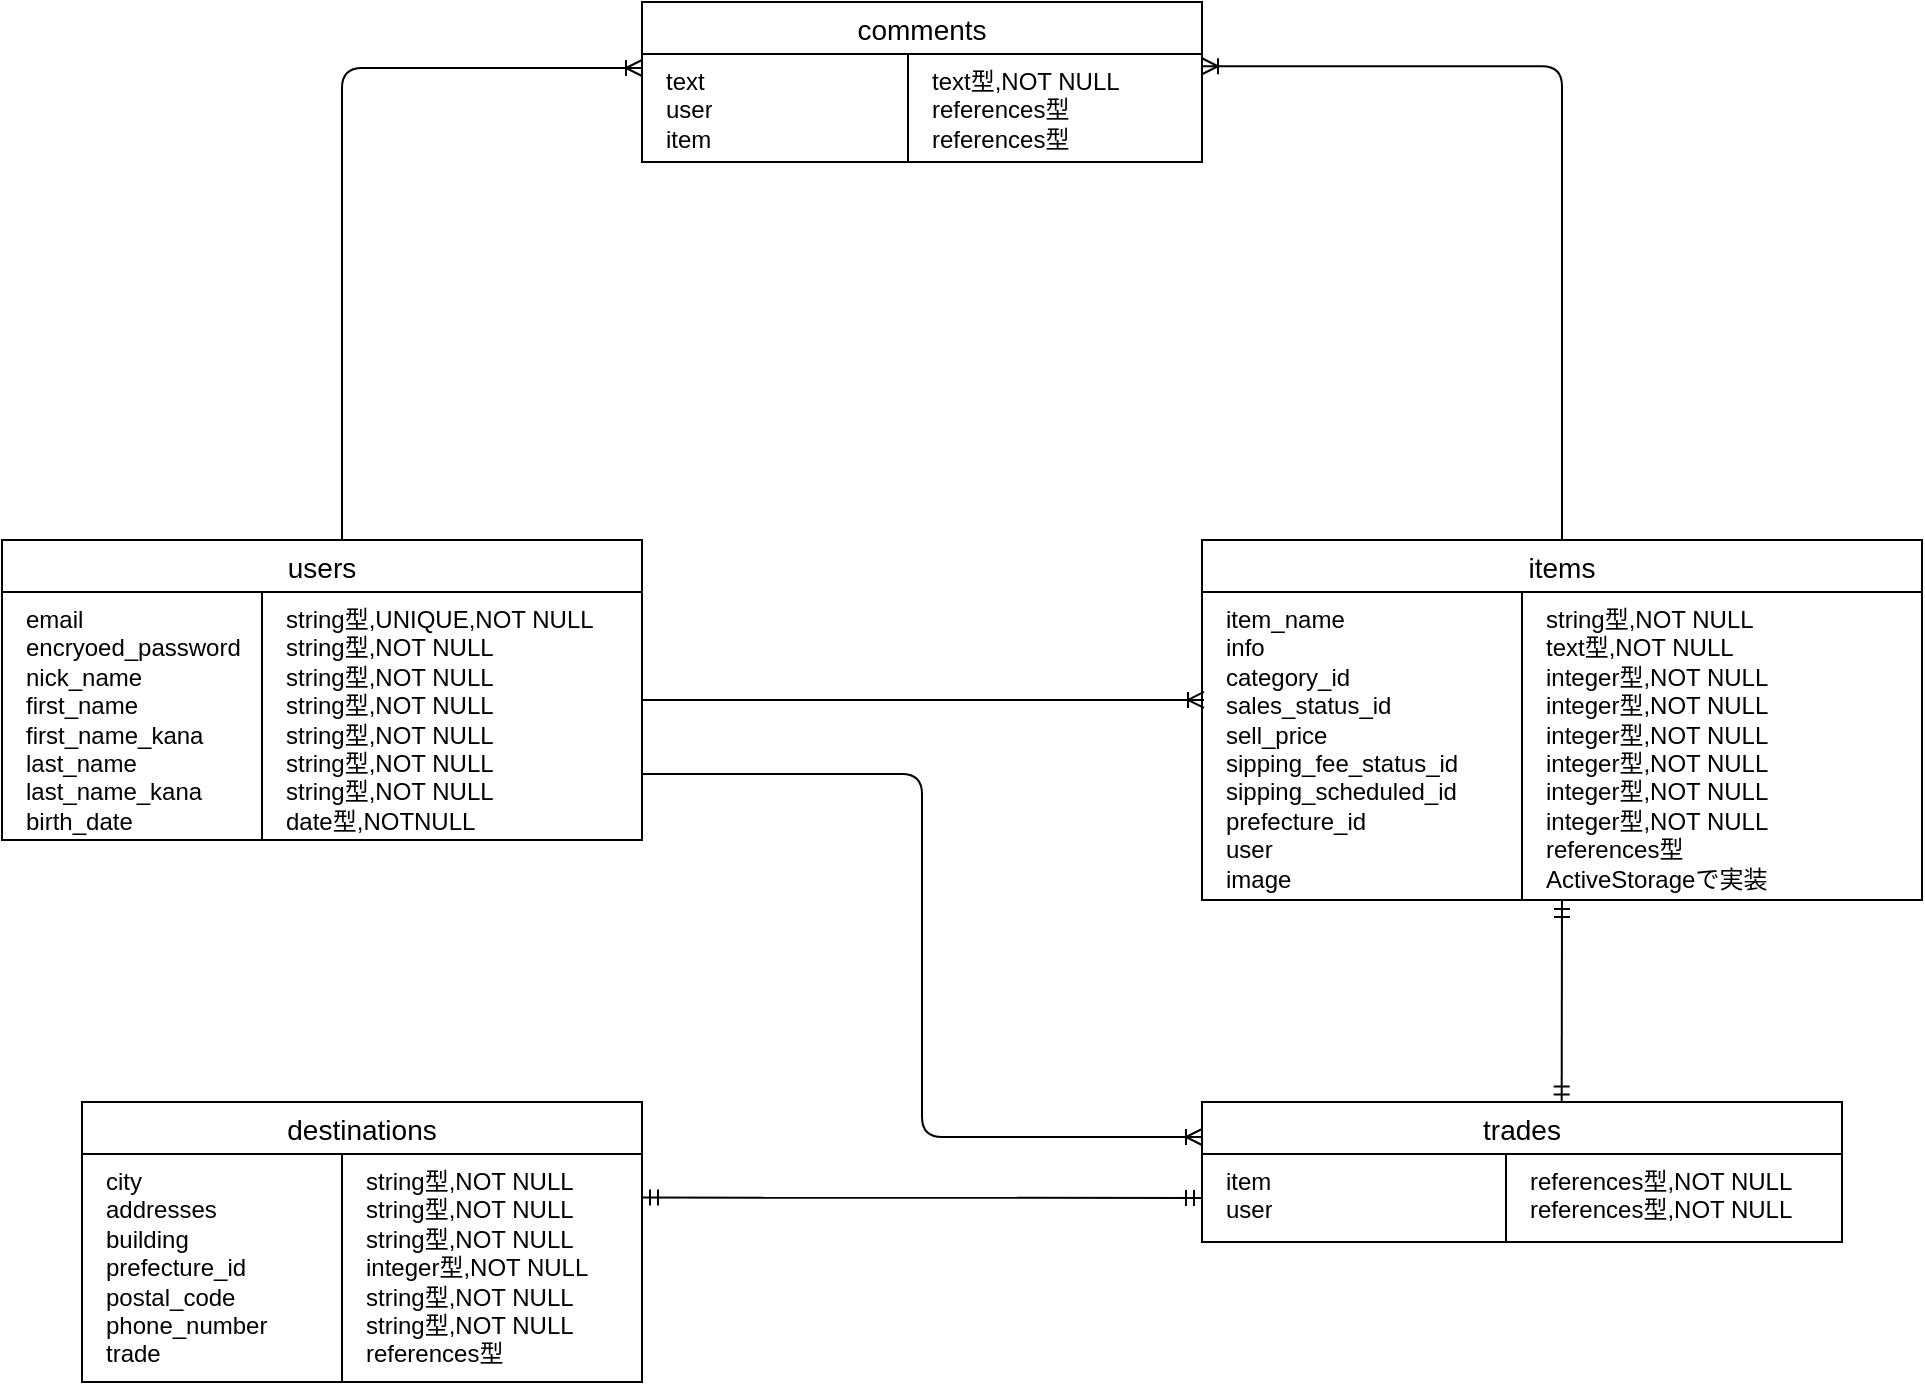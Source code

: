 <mxfile>
    <diagram id="ogddLokqwQ5Bds4QSakk" name="ページ1">
        <mxGraphModel dx="571" dy="489" grid="1" gridSize="10" guides="1" tooltips="1" connect="1" arrows="1" fold="1" page="1" pageScale="1" pageWidth="827" pageHeight="1169" math="0" shadow="0">
            <root>
                <mxCell id="0"/>
                <mxCell id="1" parent="0"/>
                <mxCell id="69" value="users" style="swimlane;fontStyle=0;childLayout=stackLayout;horizontal=1;startSize=26;horizontalStack=0;resizeParent=1;resizeParentMax=0;resizeLast=0;collapsible=1;marginBottom=0;align=center;fontSize=14;swimlaneLine=1;" vertex="1" parent="1">
                    <mxGeometry x="80" y="359" width="320" height="150" as="geometry"/>
                </mxCell>
                <mxCell id="76" value="" style="shape=table;html=1;whiteSpace=wrap;startSize=0;container=1;collapsible=0;childLayout=tableLayout;" vertex="1" parent="69">
                    <mxGeometry y="26" width="320" height="124" as="geometry"/>
                </mxCell>
                <mxCell id="77" value="" style="shape=partialRectangle;html=1;whiteSpace=wrap;collapsible=0;dropTarget=0;pointerEvents=0;fillColor=none;top=0;left=0;bottom=0;right=0;points=[[0,0.5],[1,0.5]];portConstraint=eastwest;spacingLeft=2;" vertex="1" parent="76">
                    <mxGeometry width="320" height="124" as="geometry"/>
                </mxCell>
                <mxCell id="78" value="&lt;span style=&quot;&quot;&gt;email&lt;/span&gt;&lt;br style=&quot;padding: 0px; margin: 0px;&quot;&gt;&lt;span style=&quot;&quot;&gt;encryoed_password&lt;/span&gt;&lt;br style=&quot;padding: 0px; margin: 0px;&quot;&gt;&lt;span style=&quot;&quot;&gt;nick_name&lt;/span&gt;&lt;br style=&quot;padding: 0px; margin: 0px;&quot;&gt;&lt;span style=&quot;&quot;&gt;first_name&lt;/span&gt;&lt;br style=&quot;padding: 0px; margin: 0px;&quot;&gt;&lt;span style=&quot;&quot;&gt;first_name_kana&lt;/span&gt;&lt;br style=&quot;padding: 0px; margin: 0px;&quot;&gt;&lt;span style=&quot;&quot;&gt;last_name&lt;/span&gt;&lt;br style=&quot;padding: 0px; margin: 0px;&quot;&gt;&lt;span style=&quot;&quot;&gt;last_name_kana&lt;/span&gt;&lt;br style=&quot;padding: 0px; margin: 0px;&quot;&gt;&lt;span style=&quot;&quot;&gt;birth_date&lt;/span&gt;" style="shape=partialRectangle;html=1;whiteSpace=wrap;connectable=0;overflow=hidden;fillColor=none;top=0;left=0;bottom=0;right=0;align=left;spacingLeft=10;verticalAlign=top;" vertex="1" parent="77">
                    <mxGeometry width="130" height="124" as="geometry"/>
                </mxCell>
                <mxCell id="79" value="string型,UNIQUE,NOT NULL&lt;br&gt;string型,NOT NULL&lt;br&gt;string型,NOT NULL&lt;br&gt;string型,NOT NULL&lt;br&gt;string型,NOT NULL&lt;br&gt;string型,NOT NULL&lt;br&gt;string型,NOT NULL&lt;br&gt;date型,NOTNULL" style="shape=partialRectangle;html=1;whiteSpace=wrap;connectable=0;overflow=hidden;fillColor=none;top=0;left=0;bottom=0;right=0;align=left;spacingLeft=10;verticalAlign=top;" vertex="1" parent="77">
                    <mxGeometry x="130" width="190" height="124" as="geometry"/>
                </mxCell>
                <mxCell id="80" value="items" style="swimlane;fontStyle=0;childLayout=stackLayout;horizontal=1;startSize=26;horizontalStack=0;resizeParent=1;resizeParentMax=0;resizeLast=0;collapsible=1;marginBottom=0;align=center;fontSize=14;swimlaneLine=1;" vertex="1" parent="1">
                    <mxGeometry x="680" y="359" width="360" height="160" as="geometry"/>
                </mxCell>
                <mxCell id="81" value="" style="shape=table;html=1;whiteSpace=wrap;startSize=0;container=1;collapsible=0;childLayout=tableLayout;" vertex="1" parent="1">
                    <mxGeometry x="680" y="385" width="360" height="154" as="geometry"/>
                </mxCell>
                <mxCell id="82" value="" style="shape=partialRectangle;html=1;whiteSpace=wrap;collapsible=0;dropTarget=0;pointerEvents=0;fillColor=none;top=0;left=0;bottom=0;right=0;points=[[0,0.5],[1,0.5]];portConstraint=eastwest;spacingLeft=2;" vertex="1" parent="81">
                    <mxGeometry width="360" height="154" as="geometry"/>
                </mxCell>
                <mxCell id="83" value="item_name&lt;br&gt;info&lt;br&gt;category_id&lt;br&gt;sales_status_id&lt;br&gt;sell_price&lt;br&gt;sipping_fee_status_id&lt;br&gt;sipping_scheduled_id&lt;br&gt;prefecture_id&lt;br&gt;user&lt;br&gt;image" style="shape=partialRectangle;html=1;whiteSpace=wrap;connectable=0;overflow=hidden;fillColor=none;top=0;left=0;bottom=0;right=0;align=left;spacingLeft=10;verticalAlign=top;" vertex="1" parent="82">
                    <mxGeometry width="160" height="154" as="geometry"/>
                </mxCell>
                <mxCell id="84" value="string型,NOT NULL&lt;br&gt;text型,NOT NULL&lt;br&gt;integer型,NOT NULL&lt;br&gt;integer型,NOT NULL&lt;br&gt;integer型,NOT NULL&lt;br&gt;integer型,NOT NULL&lt;br&gt;integer型,NOT NULL&lt;br&gt;integer型,NOT NULL&lt;br&gt;references型&lt;br&gt;ActiveStorageで実装" style="shape=partialRectangle;html=1;whiteSpace=wrap;connectable=0;overflow=hidden;fillColor=none;top=0;left=0;bottom=0;right=0;align=left;spacingLeft=10;verticalAlign=top;" vertex="1" parent="82">
                    <mxGeometry x="160" width="200" height="154" as="geometry"/>
                </mxCell>
                <mxCell id="85" value="destinations" style="swimlane;fontStyle=0;childLayout=stackLayout;horizontal=1;startSize=26;horizontalStack=0;resizeParent=1;resizeParentMax=0;resizeLast=0;collapsible=1;marginBottom=0;align=center;fontSize=14;swimlaneLine=1;" vertex="1" parent="1">
                    <mxGeometry x="120" y="640" width="280" height="140" as="geometry"/>
                </mxCell>
                <mxCell id="86" value="" style="shape=table;html=1;whiteSpace=wrap;startSize=0;container=1;collapsible=0;childLayout=tableLayout;" vertex="1" parent="85">
                    <mxGeometry y="26" width="280" height="114" as="geometry"/>
                </mxCell>
                <mxCell id="87" value="" style="shape=partialRectangle;html=1;whiteSpace=wrap;collapsible=0;dropTarget=0;pointerEvents=0;fillColor=none;top=0;left=0;bottom=0;right=0;points=[[0,0.5],[1,0.5]];portConstraint=eastwest;spacingLeft=2;" vertex="1" parent="86">
                    <mxGeometry width="280" height="114" as="geometry"/>
                </mxCell>
                <mxCell id="88" value="city&lt;br style=&quot;padding: 0px ; margin: 0px&quot;&gt;addresses&lt;br&gt;building&lt;br&gt;prefecture_id&lt;br&gt;postal_code&lt;br style=&quot;padding: 0px ; margin: 0px&quot;&gt;phone_number&lt;span&gt;&lt;br&gt;trade&lt;br&gt;&lt;/span&gt;&lt;span&gt;&lt;br&gt;&lt;br&gt;&lt;/span&gt;" style="shape=partialRectangle;html=1;whiteSpace=wrap;connectable=0;overflow=hidden;fillColor=none;top=0;left=0;bottom=0;right=0;align=left;spacingLeft=10;verticalAlign=top;" vertex="1" parent="87">
                    <mxGeometry width="130" height="114" as="geometry"/>
                </mxCell>
                <mxCell id="89" value="string型,NOT NULL&lt;br&gt;string型,NOT NULL&lt;br&gt;string型,NOT NULL&lt;br&gt;integer型,NOT NULL&lt;br&gt;string型,NOT NULL&lt;br&gt;string型,NOT NULL&lt;br&gt;references型" style="shape=partialRectangle;html=1;whiteSpace=wrap;connectable=0;overflow=hidden;fillColor=none;top=0;left=0;bottom=0;right=0;align=left;spacingLeft=10;verticalAlign=top;" vertex="1" parent="87">
                    <mxGeometry x="130" width="150" height="114" as="geometry"/>
                </mxCell>
                <mxCell id="90" value="trades" style="swimlane;fontStyle=0;childLayout=stackLayout;horizontal=1;startSize=26;horizontalStack=0;resizeParent=1;resizeParentMax=0;resizeLast=0;collapsible=1;marginBottom=0;align=center;fontSize=14;swimlaneLine=1;" vertex="1" parent="1">
                    <mxGeometry x="680" y="640" width="320" height="70" as="geometry"/>
                </mxCell>
                <mxCell id="91" value="" style="shape=table;html=1;whiteSpace=wrap;startSize=0;container=1;collapsible=0;childLayout=tableLayout;" vertex="1" parent="90">
                    <mxGeometry y="26" width="320" height="44" as="geometry"/>
                </mxCell>
                <mxCell id="92" value="" style="shape=partialRectangle;html=1;whiteSpace=wrap;collapsible=0;dropTarget=0;pointerEvents=0;fillColor=none;top=0;left=0;bottom=0;right=0;points=[[0,0.5],[1,0.5]];portConstraint=eastwest;spacingLeft=2;" vertex="1" parent="91">
                    <mxGeometry width="320" height="44" as="geometry"/>
                </mxCell>
                <mxCell id="93" value="&lt;span&gt;item&lt;br&gt;user&lt;br&gt;&lt;/span&gt;" style="shape=partialRectangle;html=1;whiteSpace=wrap;connectable=0;overflow=hidden;fillColor=none;top=0;left=0;bottom=0;right=0;align=left;spacingLeft=10;verticalAlign=top;" vertex="1" parent="92">
                    <mxGeometry width="152" height="44" as="geometry"/>
                </mxCell>
                <mxCell id="94" value="references型,NOT NULL&lt;br&gt;references型,NOT NULL" style="shape=partialRectangle;html=1;whiteSpace=wrap;connectable=0;overflow=hidden;fillColor=none;top=0;left=0;bottom=0;right=0;align=left;spacingLeft=10;verticalAlign=top;" vertex="1" parent="92">
                    <mxGeometry x="152" width="168" height="44" as="geometry"/>
                </mxCell>
                <mxCell id="95" value="" style="fontSize=12;html=1;endArrow=ERoneToMany;" edge="1" parent="1">
                    <mxGeometry width="100" height="100" relative="1" as="geometry">
                        <mxPoint x="400" y="438.98" as="sourcePoint"/>
                        <mxPoint x="681" y="438.98" as="targetPoint"/>
                    </mxGeometry>
                </mxCell>
                <mxCell id="96" value="" style="fontSize=12;html=1;endArrow=ERoneToMany;edgeStyle=elbowEdgeStyle;exitX=1;exitY=0.734;exitDx=0;exitDy=0;exitPerimeter=0;entryX=0;entryY=0.25;entryDx=0;entryDy=0;" edge="1" parent="1" source="77" target="90">
                    <mxGeometry width="100" height="100" relative="1" as="geometry">
                        <mxPoint x="410" y="480" as="sourcePoint"/>
                        <mxPoint x="790" y="638" as="targetPoint"/>
                    </mxGeometry>
                </mxCell>
                <mxCell id="97" value="" style="fontSize=12;html=1;endArrow=ERmandOne;startArrow=ERmandOne;exitX=0.562;exitY=0.003;exitDx=0;exitDy=0;exitPerimeter=0;entryX=0.5;entryY=1.003;entryDx=0;entryDy=0;entryPerimeter=0;" edge="1" parent="1" source="90" target="82">
                    <mxGeometry width="100" height="100" relative="1" as="geometry">
                        <mxPoint x="862" y="630" as="sourcePoint"/>
                        <mxPoint x="900" y="570" as="targetPoint"/>
                    </mxGeometry>
                </mxCell>
                <mxCell id="99" value="" style="fontSize=12;html=1;endArrow=ERmandOne;startArrow=ERmandOne;exitX=1;exitY=0.191;exitDx=0;exitDy=0;exitPerimeter=0;entryX=0;entryY=0.5;entryDx=0;entryDy=0;" edge="1" parent="1" source="87" target="92">
                    <mxGeometry width="100" height="100" relative="1" as="geometry">
                        <mxPoint x="220" y="600" as="sourcePoint"/>
                        <mxPoint x="240" y="520" as="targetPoint"/>
                    </mxGeometry>
                </mxCell>
                <mxCell id="102" value="comments" style="swimlane;fontStyle=0;childLayout=stackLayout;horizontal=1;startSize=26;horizontalStack=0;resizeParent=1;resizeParentMax=0;resizeLast=0;collapsible=1;marginBottom=0;align=center;fontSize=14;swimlaneLine=1;" vertex="1" parent="1">
                    <mxGeometry x="400" y="90" width="280" height="80" as="geometry"/>
                </mxCell>
                <mxCell id="103" value="" style="shape=table;html=1;whiteSpace=wrap;startSize=0;container=1;collapsible=0;childLayout=tableLayout;" vertex="1" parent="102">
                    <mxGeometry y="26" width="280" height="54" as="geometry"/>
                </mxCell>
                <mxCell id="104" value="" style="shape=partialRectangle;html=1;whiteSpace=wrap;collapsible=0;dropTarget=0;pointerEvents=0;fillColor=none;top=0;left=0;bottom=0;right=0;points=[[0,0.5],[1,0.5]];portConstraint=eastwest;spacingLeft=2;" vertex="1" parent="103">
                    <mxGeometry width="280" height="54" as="geometry"/>
                </mxCell>
                <mxCell id="105" value="&lt;span&gt;text&lt;br&gt;user&lt;br&gt;item&lt;br&gt;&lt;/span&gt;" style="shape=partialRectangle;html=1;whiteSpace=wrap;connectable=0;overflow=hidden;fillColor=none;top=0;left=0;bottom=0;right=0;align=left;spacingLeft=10;verticalAlign=top;" vertex="1" parent="104">
                    <mxGeometry width="133" height="54" as="geometry"/>
                </mxCell>
                <mxCell id="106" value="text型,NOT NULL&lt;br&gt;references型&lt;br&gt;references型" style="shape=partialRectangle;html=1;whiteSpace=wrap;connectable=0;overflow=hidden;fillColor=none;top=0;left=0;bottom=0;right=0;align=left;spacingLeft=10;verticalAlign=top;" vertex="1" parent="104">
                    <mxGeometry x="133" width="147" height="54" as="geometry"/>
                </mxCell>
                <mxCell id="107" value="" style="edgeStyle=orthogonalEdgeStyle;fontSize=12;html=1;endArrow=ERoneToMany;entryX=0;entryY=0.5;entryDx=0;entryDy=0;elbow=vertical;exitX=0.5;exitY=0;exitDx=0;exitDy=0;" edge="1" parent="1" source="80">
                    <mxGeometry width="100" height="100" relative="1" as="geometry">
                        <mxPoint x="830.08" y="385" as="sourcePoint"/>
                        <mxPoint x="680" y="122.124" as="targetPoint"/>
                        <Array as="points">
                            <mxPoint x="860" y="122"/>
                        </Array>
                    </mxGeometry>
                </mxCell>
                <mxCell id="108" value="" style="edgeStyle=orthogonalEdgeStyle;fontSize=12;html=1;endArrow=ERoneToMany;elbow=vertical;exitX=0.5;exitY=0;exitDx=0;exitDy=0;" edge="1" parent="1">
                    <mxGeometry width="100" height="100" relative="1" as="geometry">
                        <mxPoint x="250" y="359" as="sourcePoint"/>
                        <mxPoint x="400" y="123" as="targetPoint"/>
                        <Array as="points">
                            <mxPoint x="250" y="123"/>
                        </Array>
                    </mxGeometry>
                </mxCell>
            </root>
        </mxGraphModel>
    </diagram>
</mxfile>